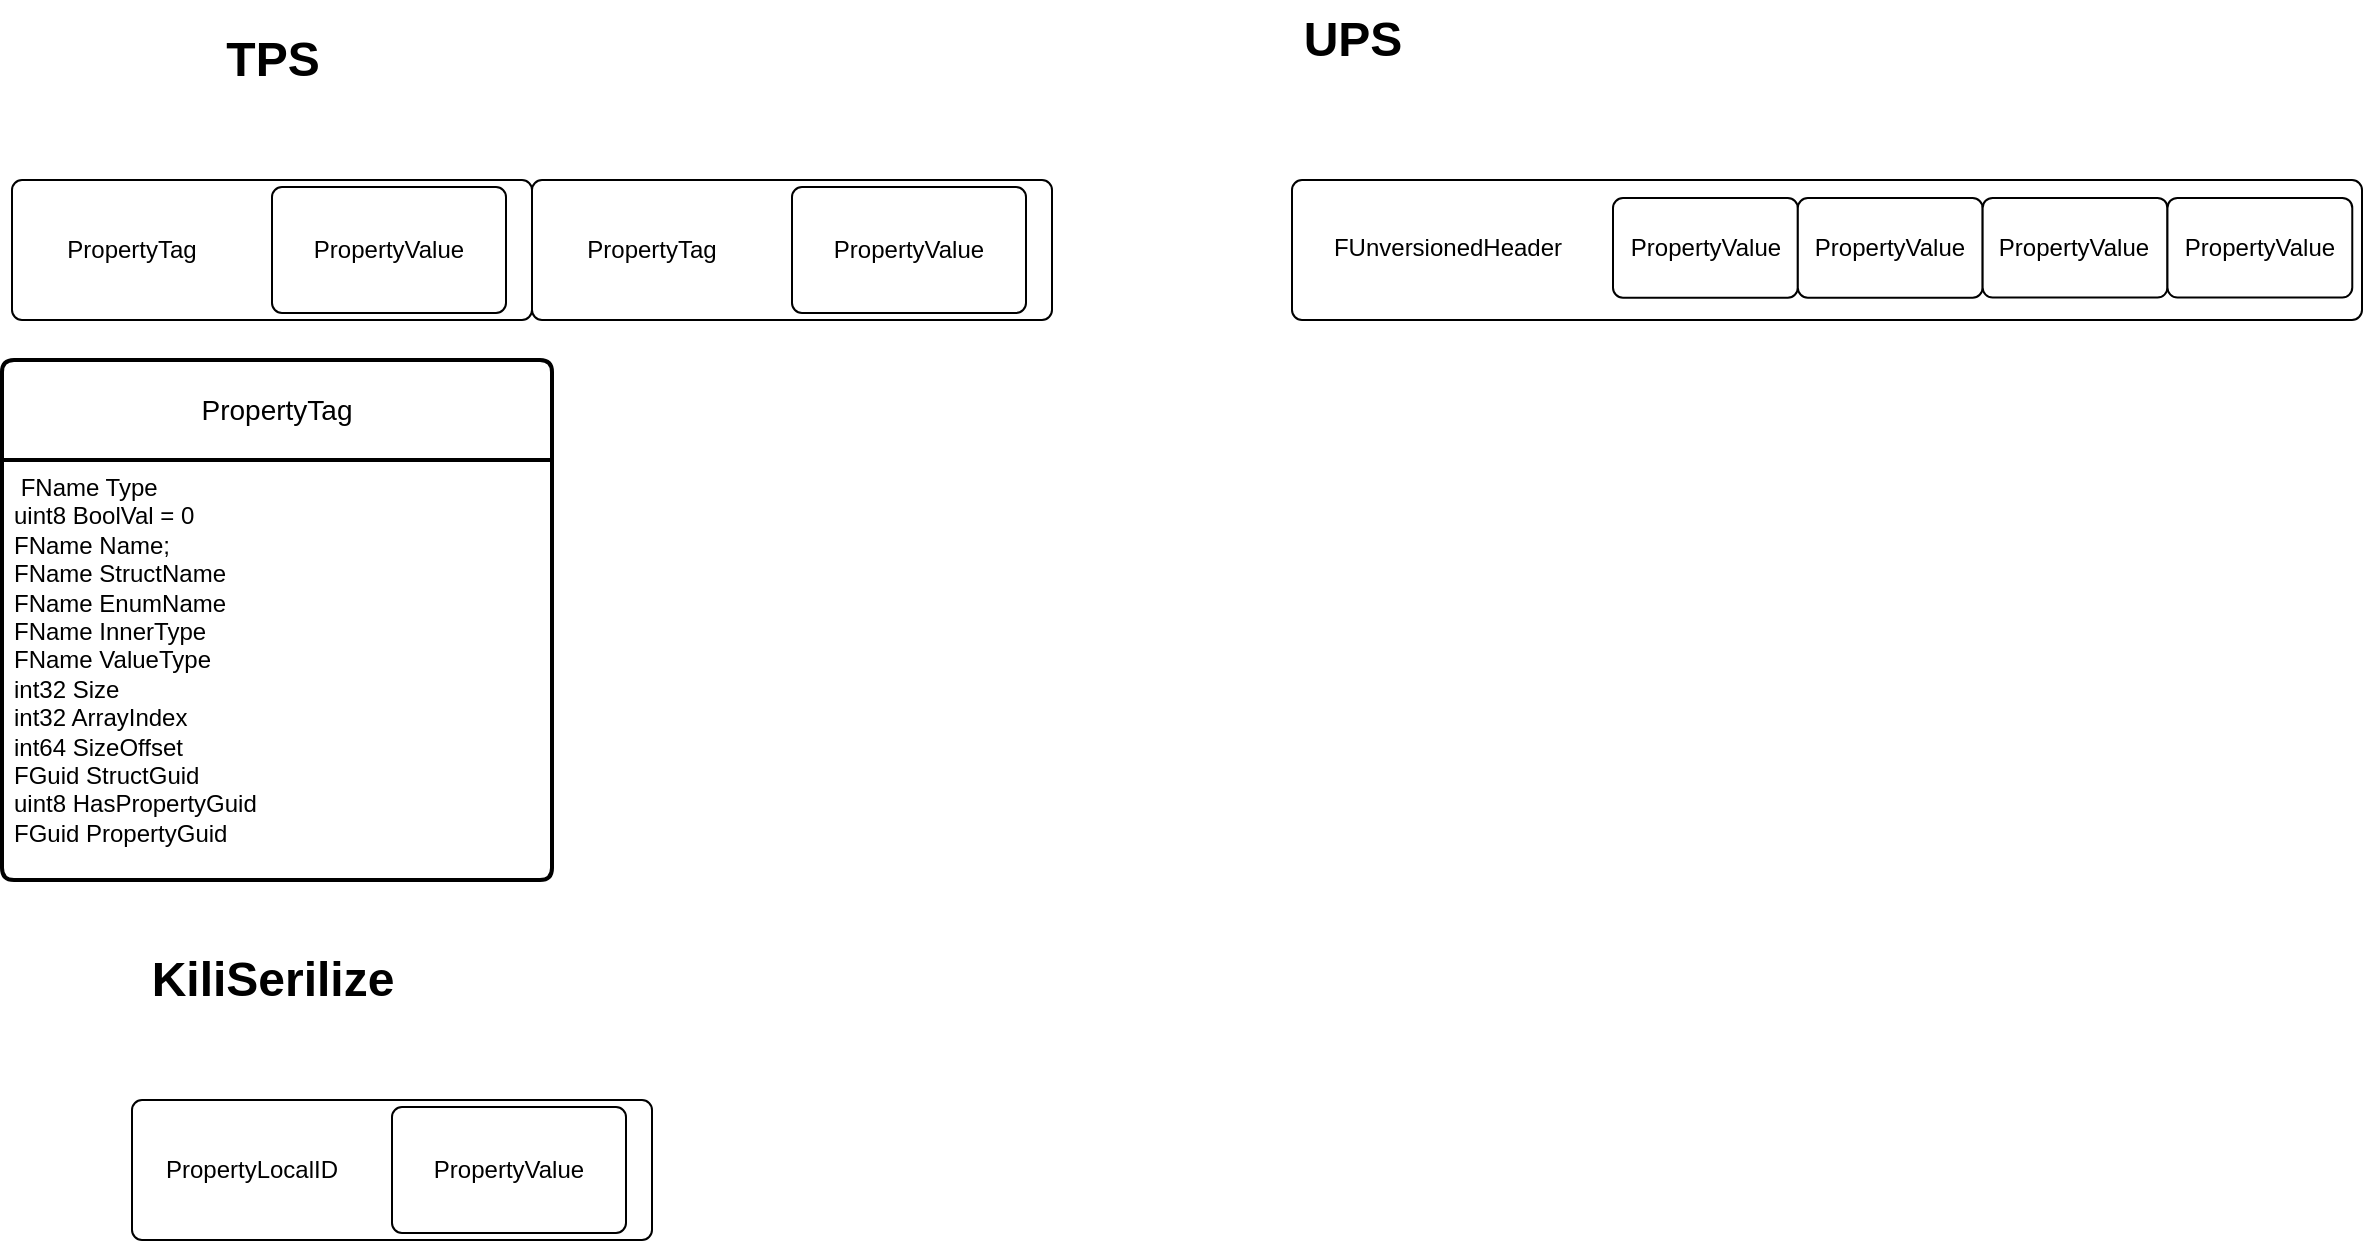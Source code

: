 <mxfile version="21.1.1" type="github">
  <diagram name="第 1 页" id="_707NUr_EEWpwsgA2Oic">
    <mxGraphModel dx="2074" dy="1124" grid="1" gridSize="10" guides="1" tooltips="1" connect="1" arrows="1" fold="1" page="1" pageScale="1" pageWidth="1920" pageHeight="1200" math="0" shadow="0">
      <root>
        <mxCell id="0" />
        <mxCell id="1" parent="0" />
        <mxCell id="e5rsON1Ld-tONtPhFwlM-1" value="TPS" style="text;strokeColor=none;fillColor=none;html=1;fontSize=24;fontStyle=1;verticalAlign=middle;align=center;" vertex="1" parent="1">
          <mxGeometry x="140" y="40" width="100" height="40" as="geometry" />
        </mxCell>
        <mxCell id="e5rsON1Ld-tONtPhFwlM-2" value="UPS" style="text;strokeColor=none;fillColor=none;html=1;fontSize=24;fontStyle=1;verticalAlign=middle;align=center;" vertex="1" parent="1">
          <mxGeometry x="680" y="30" width="100" height="40" as="geometry" />
        </mxCell>
        <mxCell id="e5rsON1Ld-tONtPhFwlM-3" value="" style="rounded=1;absoluteArcSize=1;html=1;arcSize=10;" vertex="1" parent="1">
          <mxGeometry x="60" y="120" width="260" height="70" as="geometry" />
        </mxCell>
        <mxCell id="e5rsON1Ld-tONtPhFwlM-4" value="PropertyTag" style="html=1;shape=mxgraph.er.anchor;whiteSpace=wrap;" vertex="1" parent="e5rsON1Ld-tONtPhFwlM-3">
          <mxGeometry width="120" height="70" as="geometry" />
        </mxCell>
        <mxCell id="e5rsON1Ld-tONtPhFwlM-5" value="PropertyValue" style="rounded=1;absoluteArcSize=1;html=1;arcSize=10;whiteSpace=wrap;points=[];strokeColor=inherit;fillColor=inherit;" vertex="1" parent="e5rsON1Ld-tONtPhFwlM-3">
          <mxGeometry x="130" y="3.5" width="117" height="63.0" as="geometry" />
        </mxCell>
        <mxCell id="e5rsON1Ld-tONtPhFwlM-6" value="" style="rounded=1;absoluteArcSize=1;html=1;arcSize=10;" vertex="1" parent="1">
          <mxGeometry x="700" y="120" width="535" height="70" as="geometry" />
        </mxCell>
        <mxCell id="e5rsON1Ld-tONtPhFwlM-7" value="FUnversionedHeader" style="html=1;shape=mxgraph.er.anchor;whiteSpace=wrap;" vertex="1" parent="e5rsON1Ld-tONtPhFwlM-6">
          <mxGeometry width="155.636" height="67.74" as="geometry" />
        </mxCell>
        <mxCell id="e5rsON1Ld-tONtPhFwlM-8" value="PropertyValue" style="rounded=1;absoluteArcSize=1;html=1;arcSize=10;whiteSpace=wrap;points=[];strokeColor=inherit;fillColor=inherit;" vertex="1" parent="e5rsON1Ld-tONtPhFwlM-6">
          <mxGeometry x="160.5" y="9.034" width="92.409" height="49.838" as="geometry" />
        </mxCell>
        <mxCell id="e5rsON1Ld-tONtPhFwlM-21" value="PropertyValue" style="rounded=1;absoluteArcSize=1;html=1;arcSize=10;whiteSpace=wrap;points=[];strokeColor=inherit;fillColor=inherit;" vertex="1" parent="e5rsON1Ld-tONtPhFwlM-6">
          <mxGeometry x="252.909" y="9.034" width="92.409" height="49.838" as="geometry" />
        </mxCell>
        <mxCell id="e5rsON1Ld-tONtPhFwlM-22" value="PropertyValue" style="rounded=1;absoluteArcSize=1;html=1;arcSize=10;whiteSpace=wrap;points=[];strokeColor=inherit;fillColor=inherit;" vertex="1" parent="e5rsON1Ld-tONtPhFwlM-6">
          <mxGeometry x="345.318" y="8.951" width="92.409" height="49.838" as="geometry" />
        </mxCell>
        <mxCell id="e5rsON1Ld-tONtPhFwlM-23" value="PropertyValue" style="rounded=1;absoluteArcSize=1;html=1;arcSize=10;whiteSpace=wrap;points=[];strokeColor=inherit;fillColor=inherit;" vertex="1" parent="e5rsON1Ld-tONtPhFwlM-6">
          <mxGeometry x="437.727" y="8.951" width="92.409" height="49.838" as="geometry" />
        </mxCell>
        <mxCell id="e5rsON1Ld-tONtPhFwlM-10" value="" style="rounded=1;absoluteArcSize=1;html=1;arcSize=10;" vertex="1" parent="1">
          <mxGeometry x="320" y="120" width="260" height="70" as="geometry" />
        </mxCell>
        <mxCell id="e5rsON1Ld-tONtPhFwlM-11" value="PropertyTag" style="html=1;shape=mxgraph.er.anchor;whiteSpace=wrap;" vertex="1" parent="e5rsON1Ld-tONtPhFwlM-10">
          <mxGeometry width="120" height="70" as="geometry" />
        </mxCell>
        <mxCell id="e5rsON1Ld-tONtPhFwlM-12" value="PropertyValue" style="rounded=1;absoluteArcSize=1;html=1;arcSize=10;whiteSpace=wrap;points=[];strokeColor=inherit;fillColor=inherit;" vertex="1" parent="e5rsON1Ld-tONtPhFwlM-10">
          <mxGeometry x="130" y="3.5" width="117" height="63.0" as="geometry" />
        </mxCell>
        <mxCell id="e5rsON1Ld-tONtPhFwlM-24" value="KiliSerilize" style="text;strokeColor=none;fillColor=none;html=1;fontSize=24;fontStyle=1;verticalAlign=middle;align=center;" vertex="1" parent="1">
          <mxGeometry x="70" y="500" width="240" height="40" as="geometry" />
        </mxCell>
        <mxCell id="e5rsON1Ld-tONtPhFwlM-25" value="" style="rounded=1;absoluteArcSize=1;html=1;arcSize=10;" vertex="1" parent="1">
          <mxGeometry x="120" y="580" width="260" height="70" as="geometry" />
        </mxCell>
        <mxCell id="e5rsON1Ld-tONtPhFwlM-26" value="PropertyLocalID" style="html=1;shape=mxgraph.er.anchor;whiteSpace=wrap;" vertex="1" parent="e5rsON1Ld-tONtPhFwlM-25">
          <mxGeometry width="120" height="70" as="geometry" />
        </mxCell>
        <mxCell id="e5rsON1Ld-tONtPhFwlM-27" value="PropertyValue" style="rounded=1;absoluteArcSize=1;html=1;arcSize=10;whiteSpace=wrap;points=[];strokeColor=inherit;fillColor=inherit;" vertex="1" parent="e5rsON1Ld-tONtPhFwlM-25">
          <mxGeometry x="130" y="3.5" width="117" height="63.0" as="geometry" />
        </mxCell>
        <mxCell id="e5rsON1Ld-tONtPhFwlM-41" value="PropertyTag" style="swimlane;childLayout=stackLayout;horizontal=1;startSize=50;horizontalStack=0;rounded=1;fontSize=14;fontStyle=0;strokeWidth=2;resizeParent=0;resizeLast=1;shadow=0;dashed=0;align=center;arcSize=4;whiteSpace=wrap;html=1;" vertex="1" parent="1">
          <mxGeometry x="55" y="210" width="275" height="260" as="geometry" />
        </mxCell>
        <mxCell id="e5rsON1Ld-tONtPhFwlM-42" value="&amp;nbsp;FName	Type&lt;br&gt;	uint8	BoolVal&amp;nbsp;=&amp;nbsp;0&lt;br&gt;	FName	Name;		&lt;br&gt;	FName	StructName&lt;br&gt;	FName	EnumName&lt;br&gt;	FName	InnerType&lt;br&gt;	FName	ValueType&lt;br&gt;	int32	Size&lt;br&gt;	int32	ArrayIndex&lt;br&gt;	int64	SizeOffset&lt;br&gt;	FGuid	StructGuid&lt;br&gt;	uint8	HasPropertyGuid&lt;br&gt;	FGuid	PropertyGuid" style="align=left;strokeColor=none;fillColor=none;spacingLeft=4;fontSize=12;verticalAlign=top;resizable=0;rotatable=0;part=1;html=1;" vertex="1" parent="e5rsON1Ld-tONtPhFwlM-41">
          <mxGeometry y="50" width="275" height="210" as="geometry" />
        </mxCell>
      </root>
    </mxGraphModel>
  </diagram>
</mxfile>
